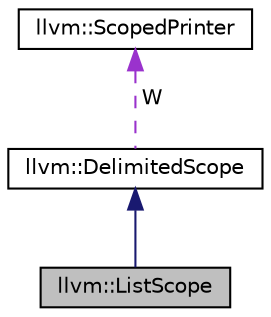 digraph "llvm::ListScope"
{
 // LATEX_PDF_SIZE
  bgcolor="transparent";
  edge [fontname="Helvetica",fontsize="10",labelfontname="Helvetica",labelfontsize="10"];
  node [fontname="Helvetica",fontsize="10",shape=record];
  Node1 [label="llvm::ListScope",height=0.2,width=0.4,color="black", fillcolor="grey75", style="filled", fontcolor="black",tooltip=" "];
  Node2 -> Node1 [dir="back",color="midnightblue",fontsize="10",style="solid",fontname="Helvetica"];
  Node2 [label="llvm::DelimitedScope",height=0.2,width=0.4,color="black",URL="$structllvm_1_1DelimitedScope.html",tooltip=" "];
  Node3 -> Node2 [dir="back",color="darkorchid3",fontsize="10",style="dashed",label=" W" ,fontname="Helvetica"];
  Node3 [label="llvm::ScopedPrinter",height=0.2,width=0.4,color="black",URL="$classllvm_1_1ScopedPrinter.html",tooltip=" "];
}
